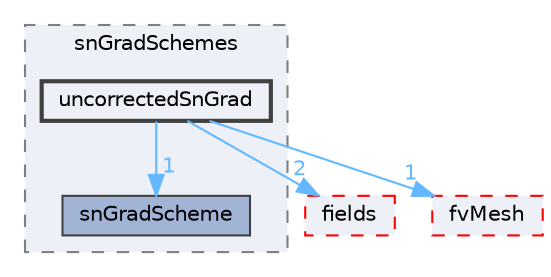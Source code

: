 digraph "src/finiteVolume/finiteVolume/snGradSchemes/uncorrectedSnGrad"
{
 // LATEX_PDF_SIZE
  bgcolor="transparent";
  edge [fontname=Helvetica,fontsize=10,labelfontname=Helvetica,labelfontsize=10];
  node [fontname=Helvetica,fontsize=10,shape=box,height=0.2,width=0.4];
  compound=true
  subgraph clusterdir_f2a32fae3c7e5034ec75716fe725e251 {
    graph [ bgcolor="#edf0f7", pencolor="grey50", label="snGradSchemes", fontname=Helvetica,fontsize=10 style="filled,dashed", URL="dir_f2a32fae3c7e5034ec75716fe725e251.html",tooltip=""]
  dir_b183a1b254b58a98380f78c8137f8667 [label="snGradScheme", fillcolor="#a2b4d6", color="grey25", style="filled", URL="dir_b183a1b254b58a98380f78c8137f8667.html",tooltip=""];
  dir_521a694b130def606333b19d87306b5c [label="uncorrectedSnGrad", fillcolor="#edf0f7", color="grey25", style="filled,bold", URL="dir_521a694b130def606333b19d87306b5c.html",tooltip=""];
  }
  dir_25ab4a83a983f7bb7a38b7f63bb141b7 [label="fields", fillcolor="#edf0f7", color="red", style="filled,dashed", URL="dir_25ab4a83a983f7bb7a38b7f63bb141b7.html",tooltip=""];
  dir_c382fa095c9c33d8673c0dd60aaef275 [label="fvMesh", fillcolor="#edf0f7", color="red", style="filled,dashed", URL="dir_c382fa095c9c33d8673c0dd60aaef275.html",tooltip=""];
  dir_521a694b130def606333b19d87306b5c->dir_25ab4a83a983f7bb7a38b7f63bb141b7 [headlabel="2", labeldistance=1.5 headhref="dir_004192_001332.html" href="dir_004192_001332.html" color="steelblue1" fontcolor="steelblue1"];
  dir_521a694b130def606333b19d87306b5c->dir_b183a1b254b58a98380f78c8137f8667 [headlabel="1", labeldistance=1.5 headhref="dir_004192_003609.html" href="dir_004192_003609.html" color="steelblue1" fontcolor="steelblue1"];
  dir_521a694b130def606333b19d87306b5c->dir_c382fa095c9c33d8673c0dd60aaef275 [headlabel="1", labeldistance=1.5 headhref="dir_004192_001544.html" href="dir_004192_001544.html" color="steelblue1" fontcolor="steelblue1"];
}
